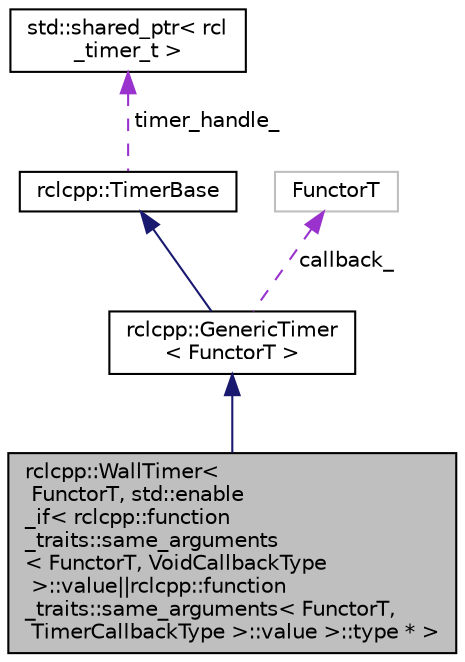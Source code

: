 digraph "rclcpp::WallTimer&lt; FunctorT, std::enable_if&lt; rclcpp::function_traits::same_arguments&lt; FunctorT, VoidCallbackType &gt;::value||rclcpp::function_traits::same_arguments&lt; FunctorT, TimerCallbackType &gt;::value &gt;::type * &gt;"
{
  edge [fontname="Helvetica",fontsize="10",labelfontname="Helvetica",labelfontsize="10"];
  node [fontname="Helvetica",fontsize="10",shape=record];
  Node3 [label="rclcpp::WallTimer\<\l FunctorT, std::enable\l_if\< rclcpp::function\l_traits::same_arguments\l\< FunctorT, VoidCallbackType\l \>::value\|\|rclcpp::function\l_traits::same_arguments\< FunctorT,\l TimerCallbackType \>::value \>::type * \>",height=0.2,width=0.4,color="black", fillcolor="grey75", style="filled", fontcolor="black"];
  Node4 -> Node3 [dir="back",color="midnightblue",fontsize="10",style="solid",fontname="Helvetica"];
  Node4 [label="rclcpp::GenericTimer\l\< FunctorT \>",height=0.2,width=0.4,color="black", fillcolor="white", style="filled",URL="$classrclcpp_1_1GenericTimer.html"];
  Node5 -> Node4 [dir="back",color="midnightblue",fontsize="10",style="solid",fontname="Helvetica"];
  Node5 [label="rclcpp::TimerBase",height=0.2,width=0.4,color="black", fillcolor="white", style="filled",URL="$classrclcpp_1_1TimerBase.html"];
  Node6 -> Node5 [dir="back",color="darkorchid3",fontsize="10",style="dashed",label=" timer_handle_" ,fontname="Helvetica"];
  Node6 [label="std::shared_ptr\< rcl\l_timer_t \>",height=0.2,width=0.4,color="black", fillcolor="white", style="filled",URL="/home/developer/workspaces/docs_crystal/doxygen_tag_files/cppreference-doxygen-web.tag.xml$cpp/memory/shared_ptr.html"];
  Node7 -> Node4 [dir="back",color="darkorchid3",fontsize="10",style="dashed",label=" callback_" ,fontname="Helvetica"];
  Node7 [label="FunctorT",height=0.2,width=0.4,color="grey75", fillcolor="white", style="filled"];
}
